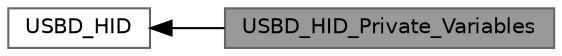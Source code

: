digraph "USBD_HID_Private_Variables"
{
 // LATEX_PDF_SIZE
  bgcolor="transparent";
  edge [fontname=Helvetica,fontsize=10,labelfontname=Helvetica,labelfontsize=10];
  node [fontname=Helvetica,fontsize=10,shape=box,height=0.2,width=0.4];
  rankdir=LR;
  Node2 [label="USBD_HID",height=0.2,width=0.4,color="grey40", fillcolor="white", style="filled",URL="$group__USBD__HID.html",tooltip="usbd core module"];
  Node1 [label="USBD_HID_Private_Variables",height=0.2,width=0.4,color="gray40", fillcolor="grey60", style="filled", fontcolor="black",tooltip=" "];
  Node2->Node1 [shape=plaintext, dir="back", style="solid"];
}
